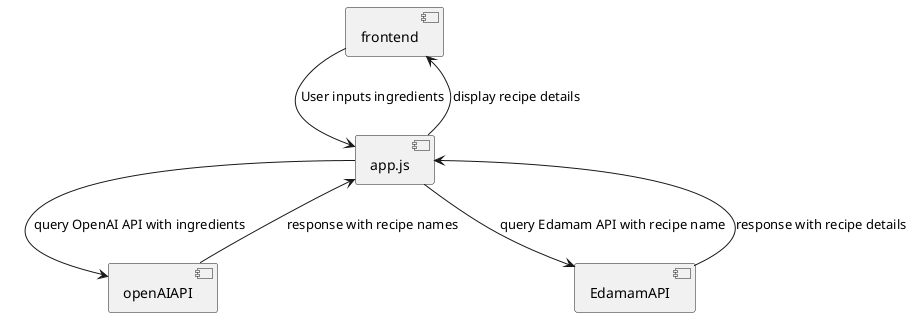 @startuml Recipify

component frontend
component app.js
component openAIAPI
component EdamamAPI


frontend --> app.js: User inputs ingredients
app.js --> openAIAPI: query OpenAI API with ingredients
openAIAPI --> app.js: response with recipe names
app.js --> EdamamAPI: query Edamam API with recipe name
EdamamAPI --> app.js: response with recipe details
app.js --> frontend: display recipe details

@enduml